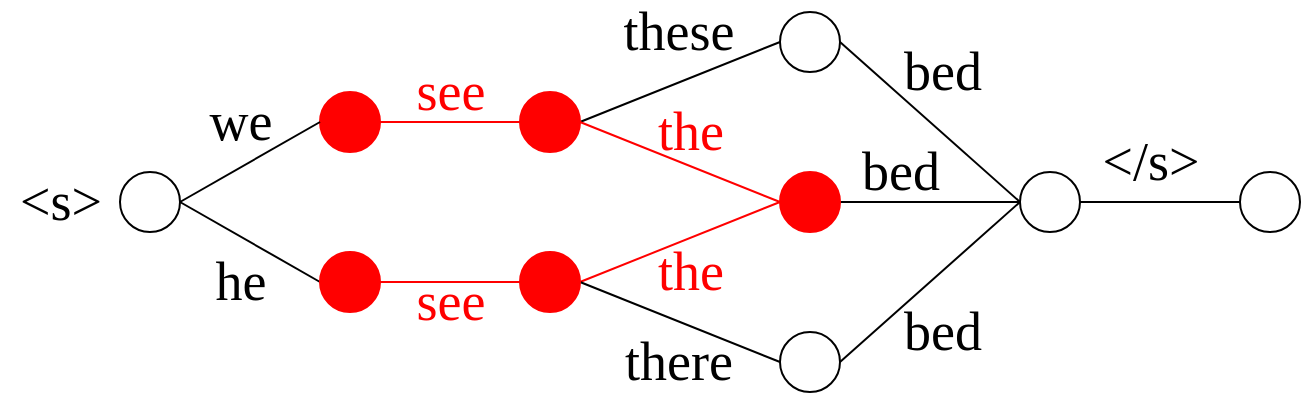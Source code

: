 <mxfile version="17.1.3" type="github">
  <diagram id="GkwxvoKI0v0egCr2lqlU" name="Page-1">
    <mxGraphModel dx="1892" dy="1290" grid="1" gridSize="10" guides="1" tooltips="1" connect="1" arrows="1" fold="1" page="1" pageScale="1" pageWidth="850" pageHeight="1100" math="0" shadow="0">
      <root>
        <mxCell id="0" />
        <mxCell id="1" parent="0" />
        <mxCell id="Pq7oBgW0rJb-S-d0AddA-2" style="rounded=0;orthogonalLoop=1;jettySize=auto;html=1;exitX=1;exitY=0.5;exitDx=0;exitDy=0;entryX=0;entryY=0.5;entryDx=0;entryDy=0;endArrow=none;endFill=0;fontColor=#FF0000;strokeColor=#FF0000;fillColor=#e51400;" parent="1" source="Pq7oBgW0rJb-S-d0AddA-4" target="Pq7oBgW0rJb-S-d0AddA-7" edge="1">
          <mxGeometry relative="1" as="geometry" />
        </mxCell>
        <mxCell id="Pq7oBgW0rJb-S-d0AddA-3" style="edgeStyle=none;rounded=0;orthogonalLoop=1;jettySize=auto;html=1;exitX=1;exitY=0.5;exitDx=0;exitDy=0;entryX=0;entryY=0.5;entryDx=0;entryDy=0;endArrow=none;endFill=0;fontColor=#FF0000;strokeColor=#FF0000;fillColor=#e51400;" parent="1" source="uQF2bjW9X4T5isOUZy0i-4" target="Pq7oBgW0rJb-S-d0AddA-10" edge="1">
          <mxGeometry relative="1" as="geometry" />
        </mxCell>
        <mxCell id="Pq7oBgW0rJb-S-d0AddA-4" value="" style="ellipse;whiteSpace=wrap;html=1;aspect=fixed;fontColor=#ffffff;strokeColor=#FF0000;fillColor=#FF0000;" parent="1" vertex="1">
          <mxGeometry x="745" y="143" width="30" height="30" as="geometry" />
        </mxCell>
        <mxCell id="Pq7oBgW0rJb-S-d0AddA-5" style="edgeStyle=none;rounded=0;orthogonalLoop=1;jettySize=auto;html=1;exitX=1;exitY=0.5;exitDx=0;exitDy=0;entryX=0;entryY=0.5;entryDx=0;entryDy=0;endArrow=none;endFill=0;" parent="1" source="Pq7oBgW0rJb-S-d0AddA-7" target="Pq7oBgW0rJb-S-d0AddA-12" edge="1">
          <mxGeometry relative="1" as="geometry" />
        </mxCell>
        <mxCell id="Pq7oBgW0rJb-S-d0AddA-6" style="edgeStyle=none;rounded=0;orthogonalLoop=1;jettySize=auto;html=1;exitX=1;exitY=0.5;exitDx=0;exitDy=0;entryX=0;entryY=0.5;entryDx=0;entryDy=0;endArrow=none;endFill=0;strokeColor=#FF0000;fillColor=#e51400;" parent="1" source="Pq7oBgW0rJb-S-d0AddA-7" target="Pq7oBgW0rJb-S-d0AddA-15" edge="1">
          <mxGeometry relative="1" as="geometry" />
        </mxCell>
        <mxCell id="Pq7oBgW0rJb-S-d0AddA-7" value="" style="ellipse;whiteSpace=wrap;html=1;aspect=fixed;fontColor=#ffffff;strokeColor=#FF0000;fillColor=#FF0000;" parent="1" vertex="1">
          <mxGeometry x="845" y="143" width="30" height="30" as="geometry" />
        </mxCell>
        <mxCell id="Pq7oBgW0rJb-S-d0AddA-8" style="edgeStyle=none;rounded=0;orthogonalLoop=1;jettySize=auto;html=1;exitX=1;exitY=0.5;exitDx=0;exitDy=0;endArrow=none;endFill=0;entryX=0;entryY=0.5;entryDx=0;entryDy=0;strokeColor=#FF0000;fillColor=#e51400;" parent="1" source="Pq7oBgW0rJb-S-d0AddA-10" target="Pq7oBgW0rJb-S-d0AddA-15" edge="1">
          <mxGeometry relative="1" as="geometry">
            <mxPoint x="1045" y="223" as="targetPoint" />
          </mxGeometry>
        </mxCell>
        <mxCell id="Pq7oBgW0rJb-S-d0AddA-9" style="edgeStyle=none;rounded=0;orthogonalLoop=1;jettySize=auto;html=1;exitX=1;exitY=0.5;exitDx=0;exitDy=0;entryX=0;entryY=0.5;entryDx=0;entryDy=0;endArrow=none;endFill=0;" parent="1" source="Pq7oBgW0rJb-S-d0AddA-10" target="Pq7oBgW0rJb-S-d0AddA-17" edge="1">
          <mxGeometry relative="1" as="geometry" />
        </mxCell>
        <mxCell id="Pq7oBgW0rJb-S-d0AddA-10" value="" style="ellipse;whiteSpace=wrap;html=1;aspect=fixed;fontColor=#ffffff;strokeColor=#FF0000;fillColor=#FF0000;" parent="1" vertex="1">
          <mxGeometry x="845" y="223" width="30" height="30" as="geometry" />
        </mxCell>
        <mxCell id="Pq7oBgW0rJb-S-d0AddA-11" style="edgeStyle=none;rounded=0;orthogonalLoop=1;jettySize=auto;html=1;exitX=1;exitY=0.5;exitDx=0;exitDy=0;entryX=0;entryY=0.5;entryDx=0;entryDy=0;fontSize=18;endArrow=none;endFill=0;" parent="1" source="Pq7oBgW0rJb-S-d0AddA-12" target="Pq7oBgW0rJb-S-d0AddA-28" edge="1">
          <mxGeometry relative="1" as="geometry" />
        </mxCell>
        <mxCell id="Pq7oBgW0rJb-S-d0AddA-12" value="" style="ellipse;whiteSpace=wrap;html=1;aspect=fixed;" parent="1" vertex="1">
          <mxGeometry x="975" y="103" width="30" height="30" as="geometry" />
        </mxCell>
        <mxCell id="Pq7oBgW0rJb-S-d0AddA-13" style="edgeStyle=none;rounded=0;orthogonalLoop=1;jettySize=auto;html=1;exitX=1;exitY=0.5;exitDx=0;exitDy=0;entryX=0;entryY=0.5;entryDx=0;entryDy=0;fontSize=18;endArrow=none;endFill=0;" parent="1" source="Pq7oBgW0rJb-S-d0AddA-15" target="Pq7oBgW0rJb-S-d0AddA-28" edge="1">
          <mxGeometry relative="1" as="geometry" />
        </mxCell>
        <mxCell id="Pq7oBgW0rJb-S-d0AddA-15" value="" style="ellipse;whiteSpace=wrap;html=1;aspect=fixed;strokeColor=#FF0000;fillColor=#FF0000;fontColor=#ffffff;" parent="1" vertex="1">
          <mxGeometry x="975" y="183" width="30" height="30" as="geometry" />
        </mxCell>
        <mxCell id="Pq7oBgW0rJb-S-d0AddA-16" style="edgeStyle=none;rounded=0;orthogonalLoop=1;jettySize=auto;html=1;exitX=1;exitY=0.5;exitDx=0;exitDy=0;entryX=0;entryY=0.5;entryDx=0;entryDy=0;fontSize=18;endArrow=none;endFill=0;" parent="1" source="Pq7oBgW0rJb-S-d0AddA-17" target="Pq7oBgW0rJb-S-d0AddA-28" edge="1">
          <mxGeometry relative="1" as="geometry">
            <mxPoint x="1095" y="238" as="targetPoint" />
          </mxGeometry>
        </mxCell>
        <mxCell id="Pq7oBgW0rJb-S-d0AddA-17" value="" style="ellipse;whiteSpace=wrap;html=1;aspect=fixed;" parent="1" vertex="1">
          <mxGeometry x="975" y="263" width="30" height="30" as="geometry" />
        </mxCell>
        <mxCell id="Pq7oBgW0rJb-S-d0AddA-24" style="edgeStyle=none;rounded=0;orthogonalLoop=1;jettySize=auto;html=1;exitX=1;exitY=0.5;exitDx=0;exitDy=0;entryX=0;entryY=0.5;entryDx=0;entryDy=0;fontSize=18;endArrow=none;endFill=0;" parent="1" source="Pq7oBgW0rJb-S-d0AddA-25" target="Pq7oBgW0rJb-S-d0AddA-4" edge="1">
          <mxGeometry relative="1" as="geometry" />
        </mxCell>
        <mxCell id="uQF2bjW9X4T5isOUZy0i-5" style="rounded=0;orthogonalLoop=1;jettySize=auto;html=1;exitX=1;exitY=0.5;exitDx=0;exitDy=0;entryX=0;entryY=0.5;entryDx=0;entryDy=0;fontFamily=Georgia;fontSize=27;endArrow=none;endFill=0;" parent="1" source="Pq7oBgW0rJb-S-d0AddA-25" target="uQF2bjW9X4T5isOUZy0i-4" edge="1">
          <mxGeometry relative="1" as="geometry" />
        </mxCell>
        <mxCell id="Pq7oBgW0rJb-S-d0AddA-25" value="" style="ellipse;whiteSpace=wrap;html=1;aspect=fixed;" parent="1" vertex="1">
          <mxGeometry x="645" y="183" width="30" height="30" as="geometry" />
        </mxCell>
        <mxCell id="Pq7oBgW0rJb-S-d0AddA-27" style="edgeStyle=none;rounded=0;orthogonalLoop=1;jettySize=auto;html=1;exitX=1;exitY=0.5;exitDx=0;exitDy=0;entryX=0;entryY=0.5;entryDx=0;entryDy=0;fontSize=18;endArrow=none;endFill=0;" parent="1" source="Pq7oBgW0rJb-S-d0AddA-28" target="Pq7oBgW0rJb-S-d0AddA-35" edge="1">
          <mxGeometry relative="1" as="geometry" />
        </mxCell>
        <mxCell id="Pq7oBgW0rJb-S-d0AddA-28" value="" style="ellipse;whiteSpace=wrap;html=1;aspect=fixed;" parent="1" vertex="1">
          <mxGeometry x="1095" y="183" width="30" height="30" as="geometry" />
        </mxCell>
        <mxCell id="Pq7oBgW0rJb-S-d0AddA-35" value="" style="ellipse;whiteSpace=wrap;html=1;aspect=fixed;" parent="1" vertex="1">
          <mxGeometry x="1205" y="183" width="30" height="30" as="geometry" />
        </mxCell>
        <mxCell id="uQF2bjW9X4T5isOUZy0i-3" value="&lt;font style=&quot;font-size: 27px&quot; face=&quot;Georgia&quot;&gt;&amp;lt;s&amp;gt;&lt;/font&gt;" style="text;html=1;align=center;verticalAlign=middle;resizable=0;points=[];autosize=1;strokeColor=none;fillColor=none;" parent="1" vertex="1">
          <mxGeometry x="585" y="188" width="60" height="20" as="geometry" />
        </mxCell>
        <mxCell id="uQF2bjW9X4T5isOUZy0i-4" value="" style="ellipse;whiteSpace=wrap;html=1;aspect=fixed;fontColor=#ffffff;strokeColor=#FF0000;fillColor=#FF0000;" parent="1" vertex="1">
          <mxGeometry x="745" y="223" width="30" height="30" as="geometry" />
        </mxCell>
        <mxCell id="uQF2bjW9X4T5isOUZy0i-6" value="&lt;font style=&quot;font-size: 27px&quot; face=&quot;Georgia&quot;&gt;we&lt;/font&gt;" style="text;html=1;align=center;verticalAlign=middle;resizable=0;points=[];autosize=1;strokeColor=none;fillColor=none;" parent="1" vertex="1">
          <mxGeometry x="680" y="148" width="50" height="20" as="geometry" />
        </mxCell>
        <mxCell id="uQF2bjW9X4T5isOUZy0i-7" value="&lt;font style=&quot;font-size: 27px&quot; face=&quot;Georgia&quot;&gt;he&lt;/font&gt;" style="text;html=1;align=center;verticalAlign=middle;resizable=0;points=[];autosize=1;strokeColor=none;fillColor=none;" parent="1" vertex="1">
          <mxGeometry x="685" y="228" width="40" height="20" as="geometry" />
        </mxCell>
        <mxCell id="uQF2bjW9X4T5isOUZy0i-8" value="&lt;font style=&quot;font-size: 27px&quot; face=&quot;Georgia&quot;&gt;see&lt;/font&gt;" style="text;html=1;align=center;verticalAlign=middle;resizable=0;points=[];autosize=1;strokeColor=none;fillColor=none;fontColor=#FF0000;" parent="1" vertex="1">
          <mxGeometry x="785" y="133" width="50" height="20" as="geometry" />
        </mxCell>
        <mxCell id="uQF2bjW9X4T5isOUZy0i-9" value="&lt;font style=&quot;font-size: 27px&quot; face=&quot;Georgia&quot;&gt;see&lt;/font&gt;" style="text;html=1;align=center;verticalAlign=middle;resizable=0;points=[];autosize=1;strokeColor=none;fillColor=none;fontColor=#FF0000;" parent="1" vertex="1">
          <mxGeometry x="785" y="238" width="50" height="20" as="geometry" />
        </mxCell>
        <mxCell id="uQF2bjW9X4T5isOUZy0i-10" value="&lt;font style=&quot;font-size: 27px&quot; face=&quot;Georgia&quot;&gt;the&lt;/font&gt;" style="text;html=1;align=center;verticalAlign=middle;resizable=0;points=[];autosize=1;strokeColor=none;fillColor=none;fontColor=#FF0000;" parent="1" vertex="1">
          <mxGeometry x="905" y="223" width="50" height="20" as="geometry" />
        </mxCell>
        <mxCell id="uQF2bjW9X4T5isOUZy0i-11" value="&lt;font style=&quot;font-size: 27px&quot; face=&quot;Georgia&quot;&gt;the&lt;/font&gt;" style="text;html=1;align=center;verticalAlign=middle;resizable=0;points=[];autosize=1;strokeColor=none;fillColor=none;fontColor=#FF0000;" parent="1" vertex="1">
          <mxGeometry x="905" y="153" width="50" height="20" as="geometry" />
        </mxCell>
        <mxCell id="uQF2bjW9X4T5isOUZy0i-12" value="&lt;font style=&quot;font-size: 27px&quot; face=&quot;Georgia&quot;&gt;these&lt;/font&gt;" style="text;html=1;align=center;verticalAlign=middle;resizable=0;points=[];autosize=1;strokeColor=none;fillColor=none;" parent="1" vertex="1">
          <mxGeometry x="884" y="103" width="80" height="20" as="geometry" />
        </mxCell>
        <mxCell id="uQF2bjW9X4T5isOUZy0i-13" value="&lt;font style=&quot;font-size: 27px&quot; face=&quot;Georgia&quot;&gt;there&lt;/font&gt;" style="text;html=1;align=center;verticalAlign=middle;resizable=0;points=[];autosize=1;strokeColor=none;fillColor=none;" parent="1" vertex="1">
          <mxGeometry x="884" y="268" width="80" height="20" as="geometry" />
        </mxCell>
        <mxCell id="uQF2bjW9X4T5isOUZy0i-14" value="&lt;font style=&quot;font-size: 27px&quot; face=&quot;Georgia&quot;&gt;bed&lt;/font&gt;" style="text;html=1;align=center;verticalAlign=middle;resizable=0;points=[];autosize=1;strokeColor=none;fillColor=none;" parent="1" vertex="1">
          <mxGeometry x="1026" y="123" width="60" height="20" as="geometry" />
        </mxCell>
        <mxCell id="uQF2bjW9X4T5isOUZy0i-15" value="&lt;font style=&quot;font-size: 27px&quot; face=&quot;Georgia&quot;&gt;bed&lt;/font&gt;" style="text;html=1;align=center;verticalAlign=middle;resizable=0;points=[];autosize=1;strokeColor=none;fillColor=none;" parent="1" vertex="1">
          <mxGeometry x="1005" y="173" width="60" height="20" as="geometry" />
        </mxCell>
        <mxCell id="uQF2bjW9X4T5isOUZy0i-18" value="&lt;font style=&quot;font-size: 27px&quot; face=&quot;Georgia&quot;&gt;&amp;lt;/s&amp;gt;&lt;/font&gt;" style="text;html=1;align=center;verticalAlign=middle;resizable=0;points=[];autosize=1;strokeColor=none;fillColor=none;" parent="1" vertex="1">
          <mxGeometry x="1125" y="168" width="70" height="20" as="geometry" />
        </mxCell>
        <mxCell id="uQF2bjW9X4T5isOUZy0i-108" value="&lt;font style=&quot;font-size: 27px&quot; face=&quot;Georgia&quot;&gt;bed&lt;/font&gt;" style="text;html=1;align=center;verticalAlign=middle;resizable=0;points=[];autosize=1;strokeColor=none;fillColor=none;" parent="1" vertex="1">
          <mxGeometry x="1026" y="253" width="60" height="20" as="geometry" />
        </mxCell>
      </root>
    </mxGraphModel>
  </diagram>
</mxfile>
